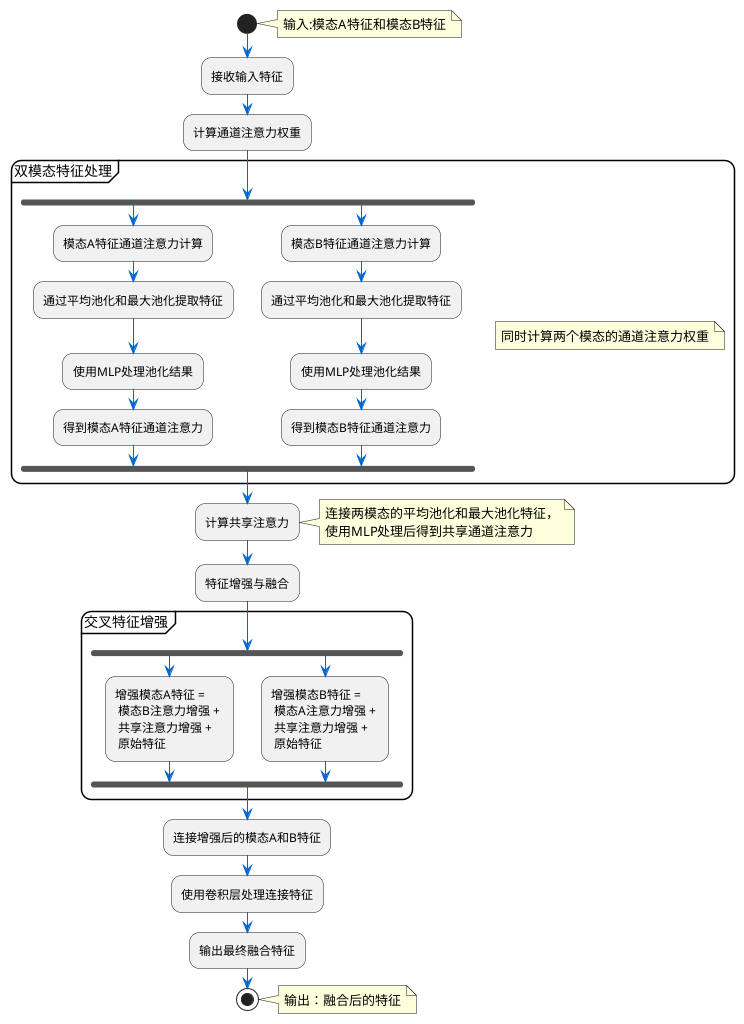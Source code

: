 @startuml
skinparam backgroundColor white
skinparam roundcorner 20
skinparam ArrowColor #0066CC

start
note right: 输入:模态A特征和模态B特征

:接收输入特征;

:计算通道注意力权重;

partition "双模态特征处理" {
  fork
     :模态A特征通道注意力计算;
     :通过平均池化和最大池化提取特征;
     :使用MLP处理池化结果;
     :得到模态A特征通道注意力;
  fork again
     :模态B特征通道注意力计算;
     :通过平均池化和最大池化提取特征;
     :使用MLP处理池化结果;
     :得到模态B特征通道注意力;
  end fork
}
note right: 同时计算两个模态的通道注意力权重

:计算共享注意力;
note right: 连接两模态的平均池化和最大池化特征，\n使用MLP处理后得到共享通道注意力

:特征增强与融合;

partition "交叉特征增强" {
  fork
     :增强模态A特征 = 
      模态B注意力增强 + 
      共享注意力增强 + 
      原始特征;
  fork again
     :增强模态B特征 = 
      模态A注意力增强 + 
      共享注意力增强 + 
      原始特征;
  end fork
}

:连接增强后的模态A和B特征;
:使用卷积层处理连接特征;
:输出最终融合特征;


stop
note right: 输出：融合后的特征
@enduml 
